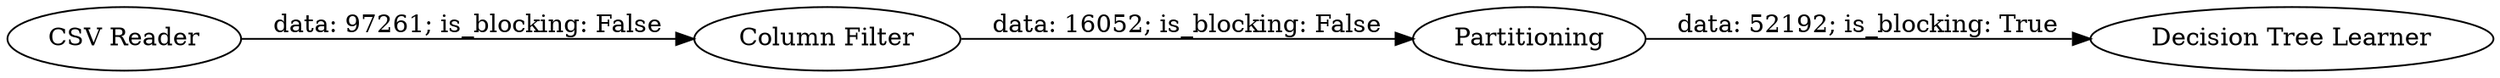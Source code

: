 digraph {
	"2481968698342860244_1" [label="CSV Reader"]
	"2481968698342860244_2" [label="Column Filter"]
	"2481968698342860244_3" [label=Partitioning]
	"2481968698342860244_4" [label="Decision Tree Learner"]
	"2481968698342860244_2" -> "2481968698342860244_3" [label="data: 16052; is_blocking: False"]
	"2481968698342860244_1" -> "2481968698342860244_2" [label="data: 97261; is_blocking: False"]
	"2481968698342860244_3" -> "2481968698342860244_4" [label="data: 52192; is_blocking: True"]
	rankdir=LR
}
